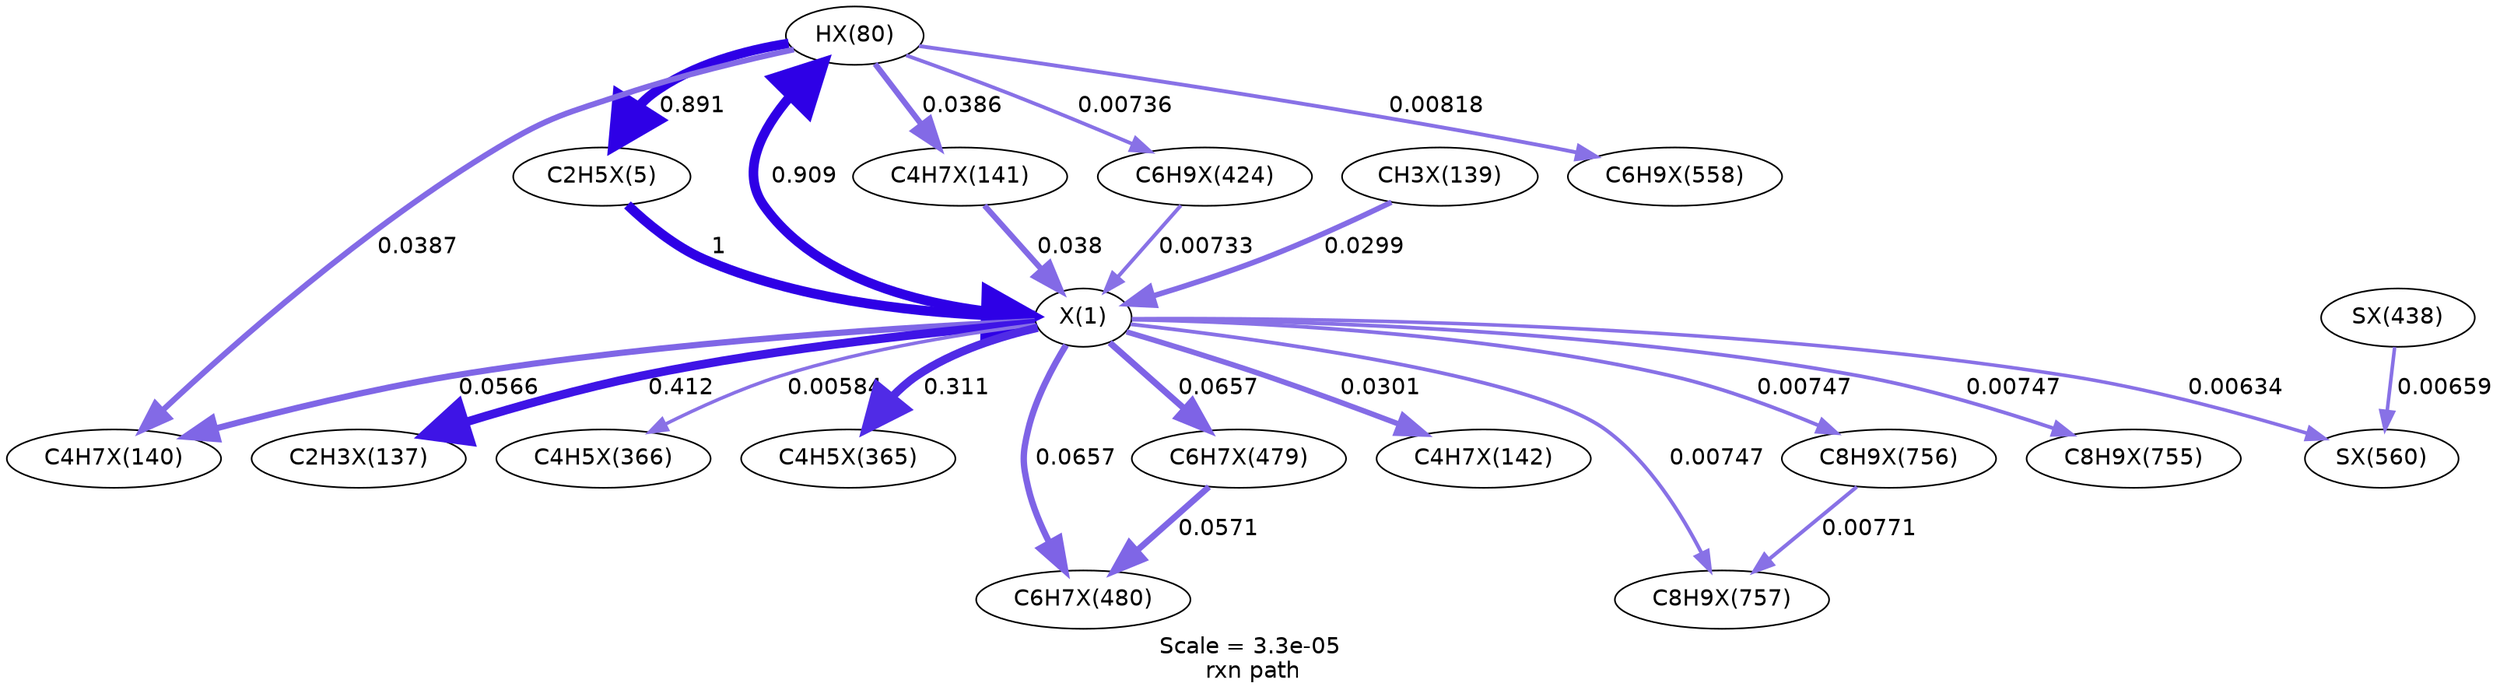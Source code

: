 digraph reaction_paths {
center=1;
s23 -> s22[fontname="Helvetica", style="setlinewidth(5.91)", arrowsize=2.96, color="0.7, 1.39, 0.9"
, label=" 0.891"];
s21 -> s23[fontname="Helvetica", style="setlinewidth(5.93)", arrowsize=2.96, color="0.7, 1.41, 0.9"
, label=" 0.909"];
s23 -> s26[fontname="Helvetica", style="setlinewidth(3.55)", arrowsize=1.77, color="0.7, 0.539, 0.9"
, label=" 0.0387"];
s23 -> s27[fontname="Helvetica", style="setlinewidth(3.54)", arrowsize=1.77, color="0.7, 0.539, 0.9"
, label=" 0.0386"];
s23 -> s33[fontname="Helvetica", style="setlinewidth(2.29)", arrowsize=1.15, color="0.7, 0.507, 0.9"
, label=" 0.00736"];
s23 -> s38[fontname="Helvetica", style="setlinewidth(2.37)", arrowsize=1.19, color="0.7, 0.508, 0.9"
, label=" 0.00818"];
s22 -> s21[fontname="Helvetica", style="setlinewidth(6)", arrowsize=3, color="0.7, 1.5, 0.9"
, label=" 1"];
s21 -> s24[fontname="Helvetica", style="setlinewidth(5.33)", arrowsize=2.66, color="0.7, 0.912, 0.9"
, label=" 0.412"];
s21 -> s31[fontname="Helvetica", style="setlinewidth(2.12)", arrowsize=1.06, color="0.7, 0.506, 0.9"
, label=" 0.00584"];
s21 -> s30[fontname="Helvetica", style="setlinewidth(5.12)", arrowsize=2.56, color="0.7, 0.811, 0.9"
, label=" 0.311"];
s21 -> s26[fontname="Helvetica", style="setlinewidth(3.83)", arrowsize=1.92, color="0.7, 0.557, 0.9"
, label=" 0.0566"];
s27 -> s21[fontname="Helvetica", style="setlinewidth(3.53)", arrowsize=1.77, color="0.7, 0.538, 0.9"
, label=" 0.038"];
s21 -> s36[fontname="Helvetica", style="setlinewidth(3.95)", arrowsize=1.97, color="0.7, 0.566, 0.9"
, label=" 0.0657"];
s21 -> s35[fontname="Helvetica", style="setlinewidth(3.94)", arrowsize=1.97, color="0.7, 0.566, 0.9"
, label=" 0.0657"];
s21 -> s28[fontname="Helvetica", style="setlinewidth(3.36)", arrowsize=1.68, color="0.7, 0.53, 0.9"
, label=" 0.0301"];
s21 -> s42[fontname="Helvetica", style="setlinewidth(2.3)", arrowsize=1.15, color="0.7, 0.507, 0.9"
, label=" 0.00747"];
s21 -> s41[fontname="Helvetica", style="setlinewidth(2.3)", arrowsize=1.15, color="0.7, 0.507, 0.9"
, label=" 0.00747"];
s21 -> s40[fontname="Helvetica", style="setlinewidth(2.3)", arrowsize=1.15, color="0.7, 0.507, 0.9"
, label=" 0.00747"];
s33 -> s21[fontname="Helvetica", style="setlinewidth(2.29)", arrowsize=1.14, color="0.7, 0.507, 0.9"
, label=" 0.00733"];
s21 -> s39[fontname="Helvetica", style="setlinewidth(2.18)", arrowsize=1.09, color="0.7, 0.506, 0.9"
, label=" 0.00634"];
s25 -> s21[fontname="Helvetica", style="setlinewidth(3.35)", arrowsize=1.68, color="0.7, 0.53, 0.9"
, label=" 0.0299"];
s35 -> s36[fontname="Helvetica", style="setlinewidth(3.84)", arrowsize=1.92, color="0.7, 0.557, 0.9"
, label=" 0.0571"];
s41 -> s42[fontname="Helvetica", style="setlinewidth(2.33)", arrowsize=1.16, color="0.7, 0.508, 0.9"
, label=" 0.00771"];
s34 -> s39[fontname="Helvetica", style="setlinewidth(2.21)", arrowsize=1.1, color="0.7, 0.507, 0.9"
, label=" 0.00659"];
s21 [ fontname="Helvetica", label="X(1)"];
s22 [ fontname="Helvetica", label="C2H5X(5)"];
s23 [ fontname="Helvetica", label="HX(80)"];
s24 [ fontname="Helvetica", label="C2H3X(137)"];
s25 [ fontname="Helvetica", label="CH3X(139)"];
s26 [ fontname="Helvetica", label="C4H7X(140)"];
s27 [ fontname="Helvetica", label="C4H7X(141)"];
s28 [ fontname="Helvetica", label="C4H7X(142)"];
s30 [ fontname="Helvetica", label="C4H5X(365)"];
s31 [ fontname="Helvetica", label="C4H5X(366)"];
s33 [ fontname="Helvetica", label="C6H9X(424)"];
s34 [ fontname="Helvetica", label="SX(438)"];
s35 [ fontname="Helvetica", label="C6H7X(479)"];
s36 [ fontname="Helvetica", label="C6H7X(480)"];
s38 [ fontname="Helvetica", label="C6H9X(558)"];
s39 [ fontname="Helvetica", label="SX(560)"];
s40 [ fontname="Helvetica", label="C8H9X(755)"];
s41 [ fontname="Helvetica", label="C8H9X(756)"];
s42 [ fontname="Helvetica", label="C8H9X(757)"];
 label = "Scale = 3.3e-05\l rxn path";
 fontname = "Helvetica";
}
